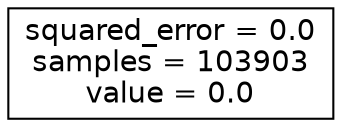 digraph Tree {
node [shape=box, fontname="helvetica"] ;
edge [fontname="helvetica"] ;
0 [label="squared_error = 0.0\nsamples = 103903\nvalue = 0.0"] ;
}